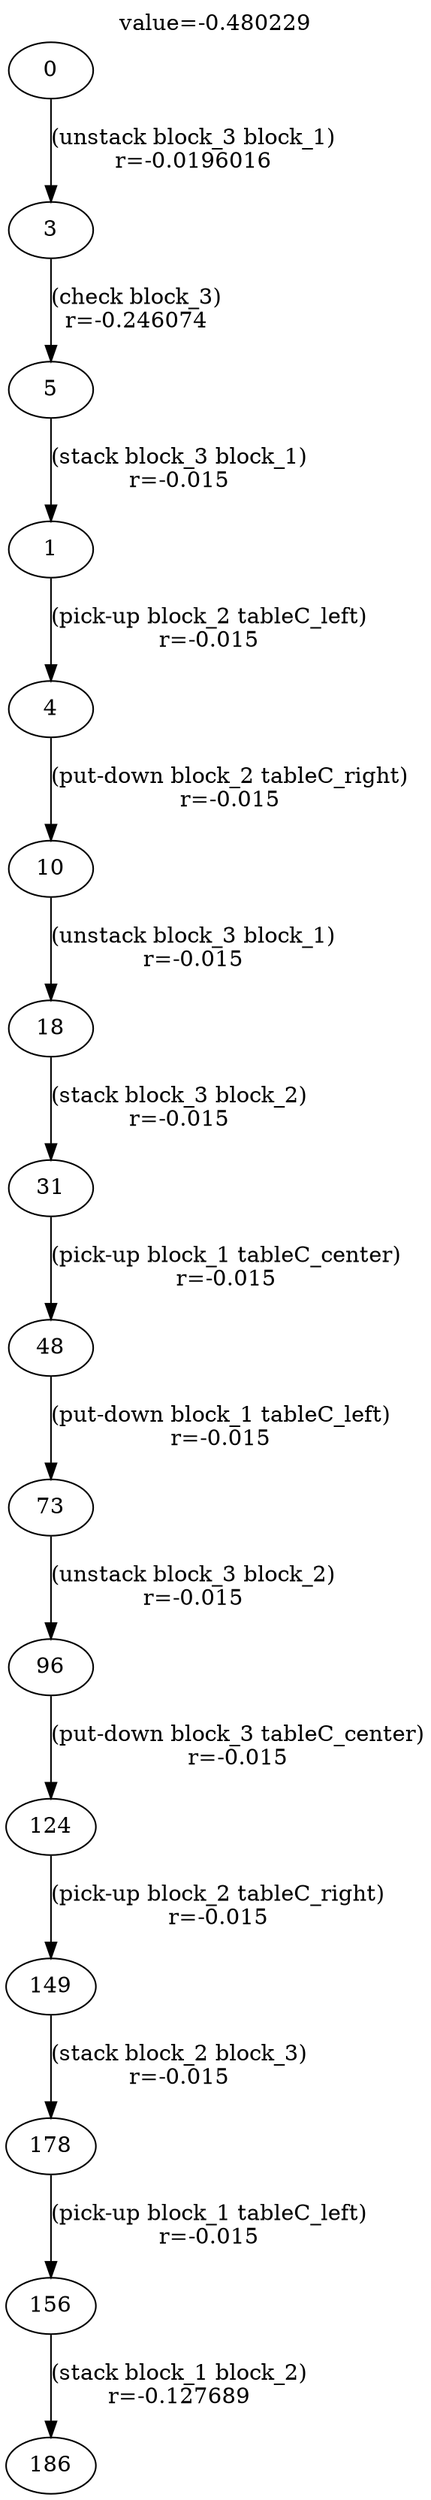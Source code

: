 digraph g{
label="value=-0.480229"
labelloc=top
0->3 [ label="(unstack block_3 block_1)
r=-0.0196016" ];
3->5 [ label="(check block_3)
r=-0.246074" ];
5->1 [ label="(stack block_3 block_1)
r=-0.015" ];
1->4 [ label="(pick-up block_2 tableC_left)
r=-0.015" ];
4->10 [ label="(put-down block_2 tableC_right)
r=-0.015" ];
10->18 [ label="(unstack block_3 block_1)
r=-0.015" ];
18->31 [ label="(stack block_3 block_2)
r=-0.015" ];
31->48 [ label="(pick-up block_1 tableC_center)
r=-0.015" ];
48->73 [ label="(put-down block_1 tableC_left)
r=-0.015" ];
73->96 [ label="(unstack block_3 block_2)
r=-0.015" ];
96->124 [ label="(put-down block_3 tableC_center)
r=-0.015" ];
124->149 [ label="(pick-up block_2 tableC_right)
r=-0.015" ];
149->178 [ label="(stack block_2 block_3)
r=-0.015" ];
178->156 [ label="(pick-up block_1 tableC_left)
r=-0.015" ];
156->186 [ label="(stack block_1 block_2)
r=-0.127689" ];
}
